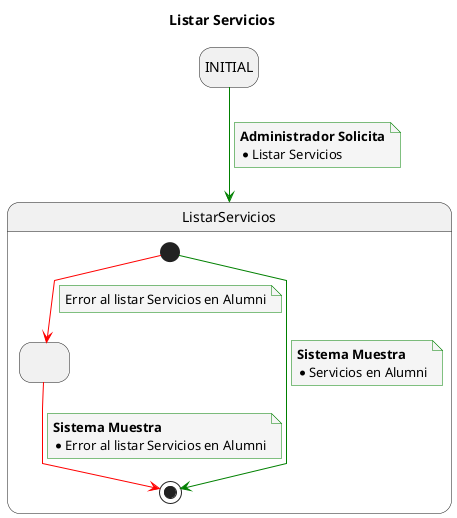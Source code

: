 @startuml

title Listar Servicios

skinparam {
    NoteBackgroundColor #whiteSmoke
    ArrowColor #green
    NoteBorderColor #green
    linetype polyline
}

hide empty description

state startState as "INITIAL"

startState --> ListarServicios
note on link
    <b>Administrador Solicita</b>
    * Listar Servicios
end note

state ListarServicios {
    state 2 as " "
    [*] --> [*] 
    note on link
        <b>Sistema Muestra</b>
        * Servicios en Alumni
    end note

    [*] -[#red]-> 2
    note on link
        Error al listar Servicios en Alumni
    end note

    2 -[#red]-> [*]
    note on link
        <b>Sistema Muestra</b>
        * Error al listar Servicios en Alumni
    end note


}

@enduml